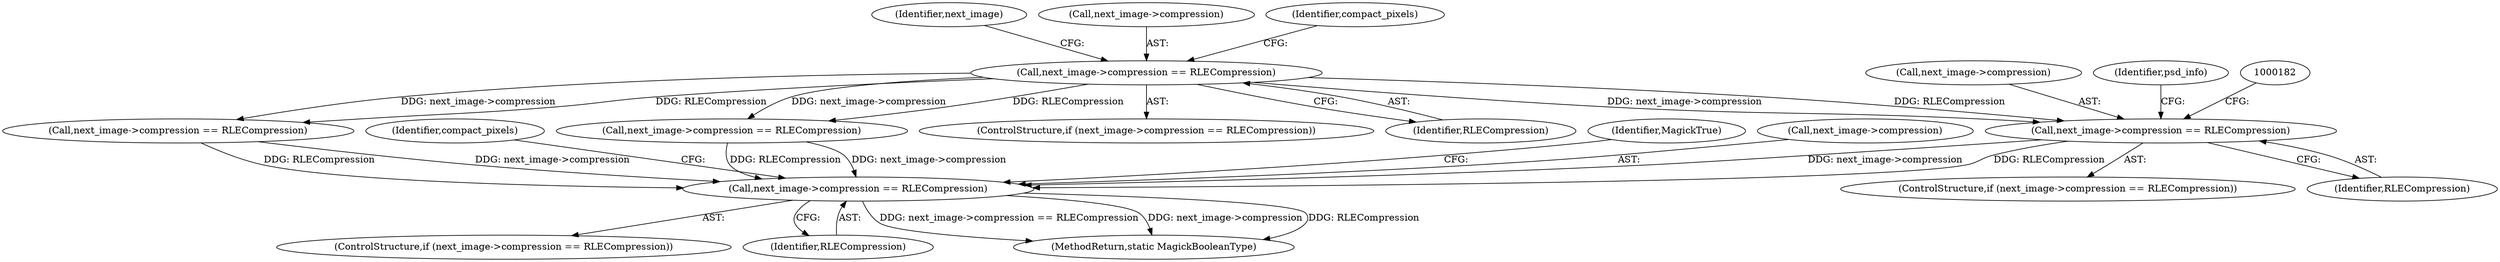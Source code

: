 digraph "0_ImageMagick_6f1879d498bcc5cce12fe0c5decb8dbc0f608e5d@pointer" {
"1000175" [label="(Call,next_image->compression == RLECompression)"];
"1000134" [label="(Call,next_image->compression == RLECompression)"];
"1000500" [label="(Call,next_image->compression == RLECompression)"];
"1000133" [label="(ControlStructure,if (next_image->compression == RLECompression))"];
"1000499" [label="(ControlStructure,if (next_image->compression == RLECompression))"];
"1000506" [label="(Identifier,compact_pixels)"];
"1000179" [label="(Identifier,RLECompression)"];
"1000138" [label="(Identifier,RLECompression)"];
"1000171" [label="(Identifier,next_image)"];
"1000504" [label="(Identifier,RLECompression)"];
"1000174" [label="(ControlStructure,if (next_image->compression == RLECompression))"];
"1000326" [label="(Call,next_image->compression == RLECompression)"];
"1000135" [label="(Call,next_image->compression)"];
"1000512" [label="(Identifier,MagickTrue)"];
"1000501" [label="(Call,next_image->compression)"];
"1000176" [label="(Call,next_image->compression)"];
"1000175" [label="(Call,next_image->compression == RLECompression)"];
"1000513" [label="(MethodReturn,static MagickBooleanType)"];
"1000500" [label="(Call,next_image->compression == RLECompression)"];
"1000209" [label="(Identifier,psd_info)"];
"1000141" [label="(Identifier,compact_pixels)"];
"1000134" [label="(Call,next_image->compression == RLECompression)"];
"1000248" [label="(Call,next_image->compression == RLECompression)"];
"1000175" -> "1000174"  [label="AST: "];
"1000175" -> "1000179"  [label="CFG: "];
"1000176" -> "1000175"  [label="AST: "];
"1000179" -> "1000175"  [label="AST: "];
"1000182" -> "1000175"  [label="CFG: "];
"1000209" -> "1000175"  [label="CFG: "];
"1000134" -> "1000175"  [label="DDG: next_image->compression"];
"1000134" -> "1000175"  [label="DDG: RLECompression"];
"1000175" -> "1000500"  [label="DDG: next_image->compression"];
"1000175" -> "1000500"  [label="DDG: RLECompression"];
"1000134" -> "1000133"  [label="AST: "];
"1000134" -> "1000138"  [label="CFG: "];
"1000135" -> "1000134"  [label="AST: "];
"1000138" -> "1000134"  [label="AST: "];
"1000141" -> "1000134"  [label="CFG: "];
"1000171" -> "1000134"  [label="CFG: "];
"1000134" -> "1000248"  [label="DDG: next_image->compression"];
"1000134" -> "1000248"  [label="DDG: RLECompression"];
"1000134" -> "1000326"  [label="DDG: next_image->compression"];
"1000134" -> "1000326"  [label="DDG: RLECompression"];
"1000500" -> "1000499"  [label="AST: "];
"1000500" -> "1000504"  [label="CFG: "];
"1000501" -> "1000500"  [label="AST: "];
"1000504" -> "1000500"  [label="AST: "];
"1000506" -> "1000500"  [label="CFG: "];
"1000512" -> "1000500"  [label="CFG: "];
"1000500" -> "1000513"  [label="DDG: next_image->compression == RLECompression"];
"1000500" -> "1000513"  [label="DDG: next_image->compression"];
"1000500" -> "1000513"  [label="DDG: RLECompression"];
"1000326" -> "1000500"  [label="DDG: next_image->compression"];
"1000326" -> "1000500"  [label="DDG: RLECompression"];
"1000248" -> "1000500"  [label="DDG: next_image->compression"];
"1000248" -> "1000500"  [label="DDG: RLECompression"];
}
